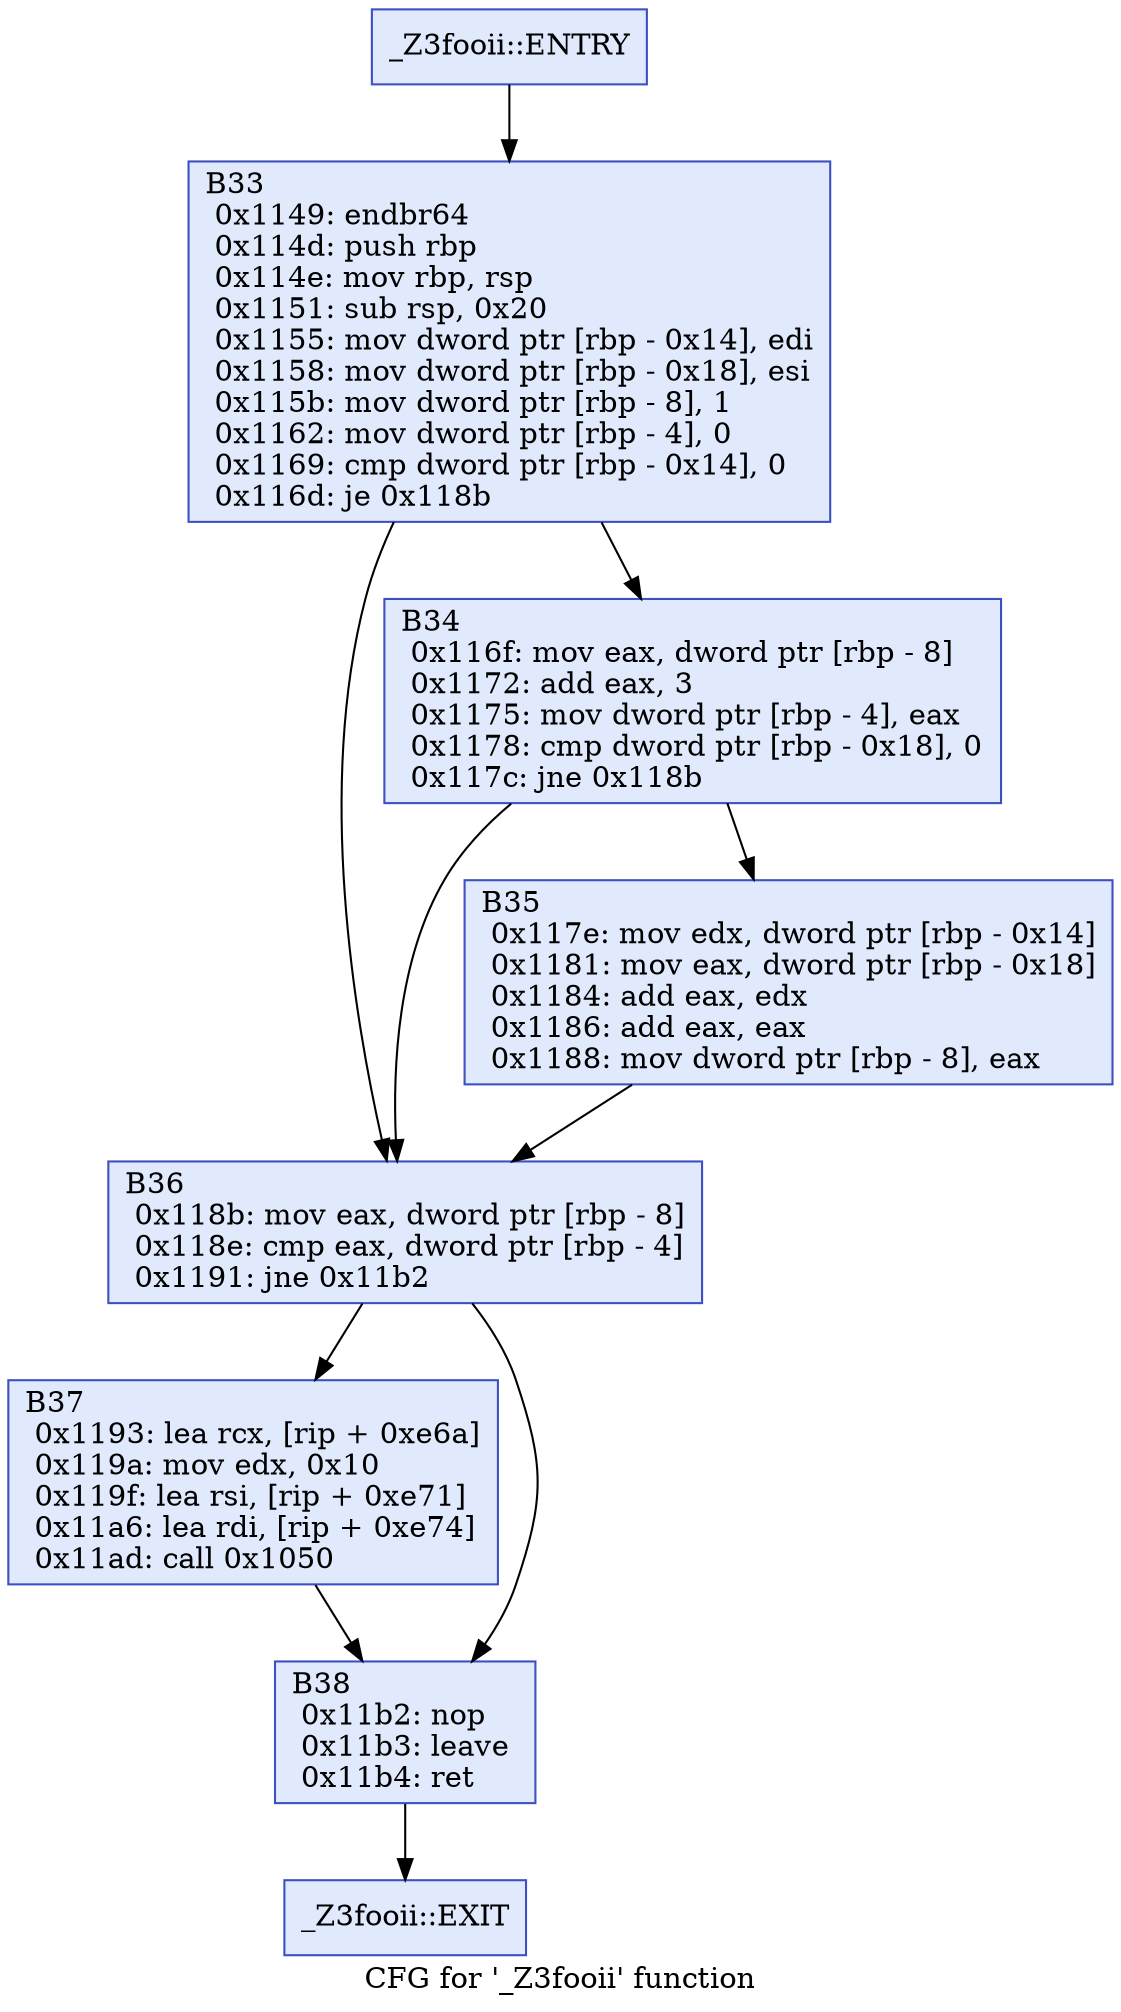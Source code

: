digraph "CFG for '_Z3fooii' function" {
label="CFG for '_Z3fooii' function";
Block37[shape=record, color="#3d50c3ff", style=filled, fillcolor="#b9d0f970",label="{B37\l 0x1193:   lea  rcx, [rip + 0xe6a]\l 0x119a:   mov  edx, 0x10\l 0x119f:   lea  rsi, [rip + 0xe71]\l 0x11a6:   lea  rdi, [rip + 0xe74]\l 0x11ad:   call  0x1050\l }"];
Block37 -> Block38;
Block38[shape=record, color="#3d50c3ff", style=filled, fillcolor="#b9d0f970",label="{B38\l 0x11b2:   nop  \l 0x11b3:   leave  \l 0x11b4:   ret  \l }"];
Block38 -> Block32;
Block36[shape=record, color="#3d50c3ff", style=filled, fillcolor="#b9d0f970",label="{B36\l 0x118b:   mov  eax, dword ptr [rbp - 8]\l 0x118e:   cmp  eax, dword ptr [rbp - 4]\l 0x1191:   jne  0x11b2\l }"];
Block36 -> Block37;
Block36 -> Block38;
Block35[shape=record, color="#3d50c3ff", style=filled, fillcolor="#b9d0f970",label="{B35\l 0x117e:   mov  edx, dword ptr [rbp - 0x14]\l 0x1181:   mov  eax, dword ptr [rbp - 0x18]\l 0x1184:   add  eax, edx\l 0x1186:   add  eax, eax\l 0x1188:   mov  dword ptr [rbp - 8], eax\l }"];
Block35 -> Block36;
Block34[shape=record, color="#3d50c3ff", style=filled, fillcolor="#b9d0f970",label="{B34\l 0x116f:   mov  eax, dword ptr [rbp - 8]\l 0x1172:   add  eax, 3\l 0x1175:   mov  dword ptr [rbp - 4], eax\l 0x1178:   cmp  dword ptr [rbp - 0x18], 0\l 0x117c:   jne  0x118b\l }"];
Block34 -> Block35;
Block34 -> Block36;
Block33[shape=record, color="#3d50c3ff", style=filled, fillcolor="#b9d0f970",label="{B33\l 0x1149:   endbr64  \l 0x114d:   push  rbp\l 0x114e:   mov  rbp, rsp\l 0x1151:   sub  rsp, 0x20\l 0x1155:   mov  dword ptr [rbp - 0x14], edi\l 0x1158:   mov  dword ptr [rbp - 0x18], esi\l 0x115b:   mov  dword ptr [rbp - 8], 1\l 0x1162:   mov  dword ptr [rbp - 4], 0\l 0x1169:   cmp  dword ptr [rbp - 0x14], 0\l 0x116d:   je  0x118b\l }"];
Block33 -> Block34;
Block33 -> Block36;
Block32[shape=record, color="#3d50c3ff", style=filled, fillcolor="#b9d0f970",label="{_Z3fooii::EXIT\l }"];
Block31[shape=record, color="#3d50c3ff", style=filled, fillcolor="#b9d0f970",label="{_Z3fooii::ENTRY\l }"];
Block31 -> Block33;
}
